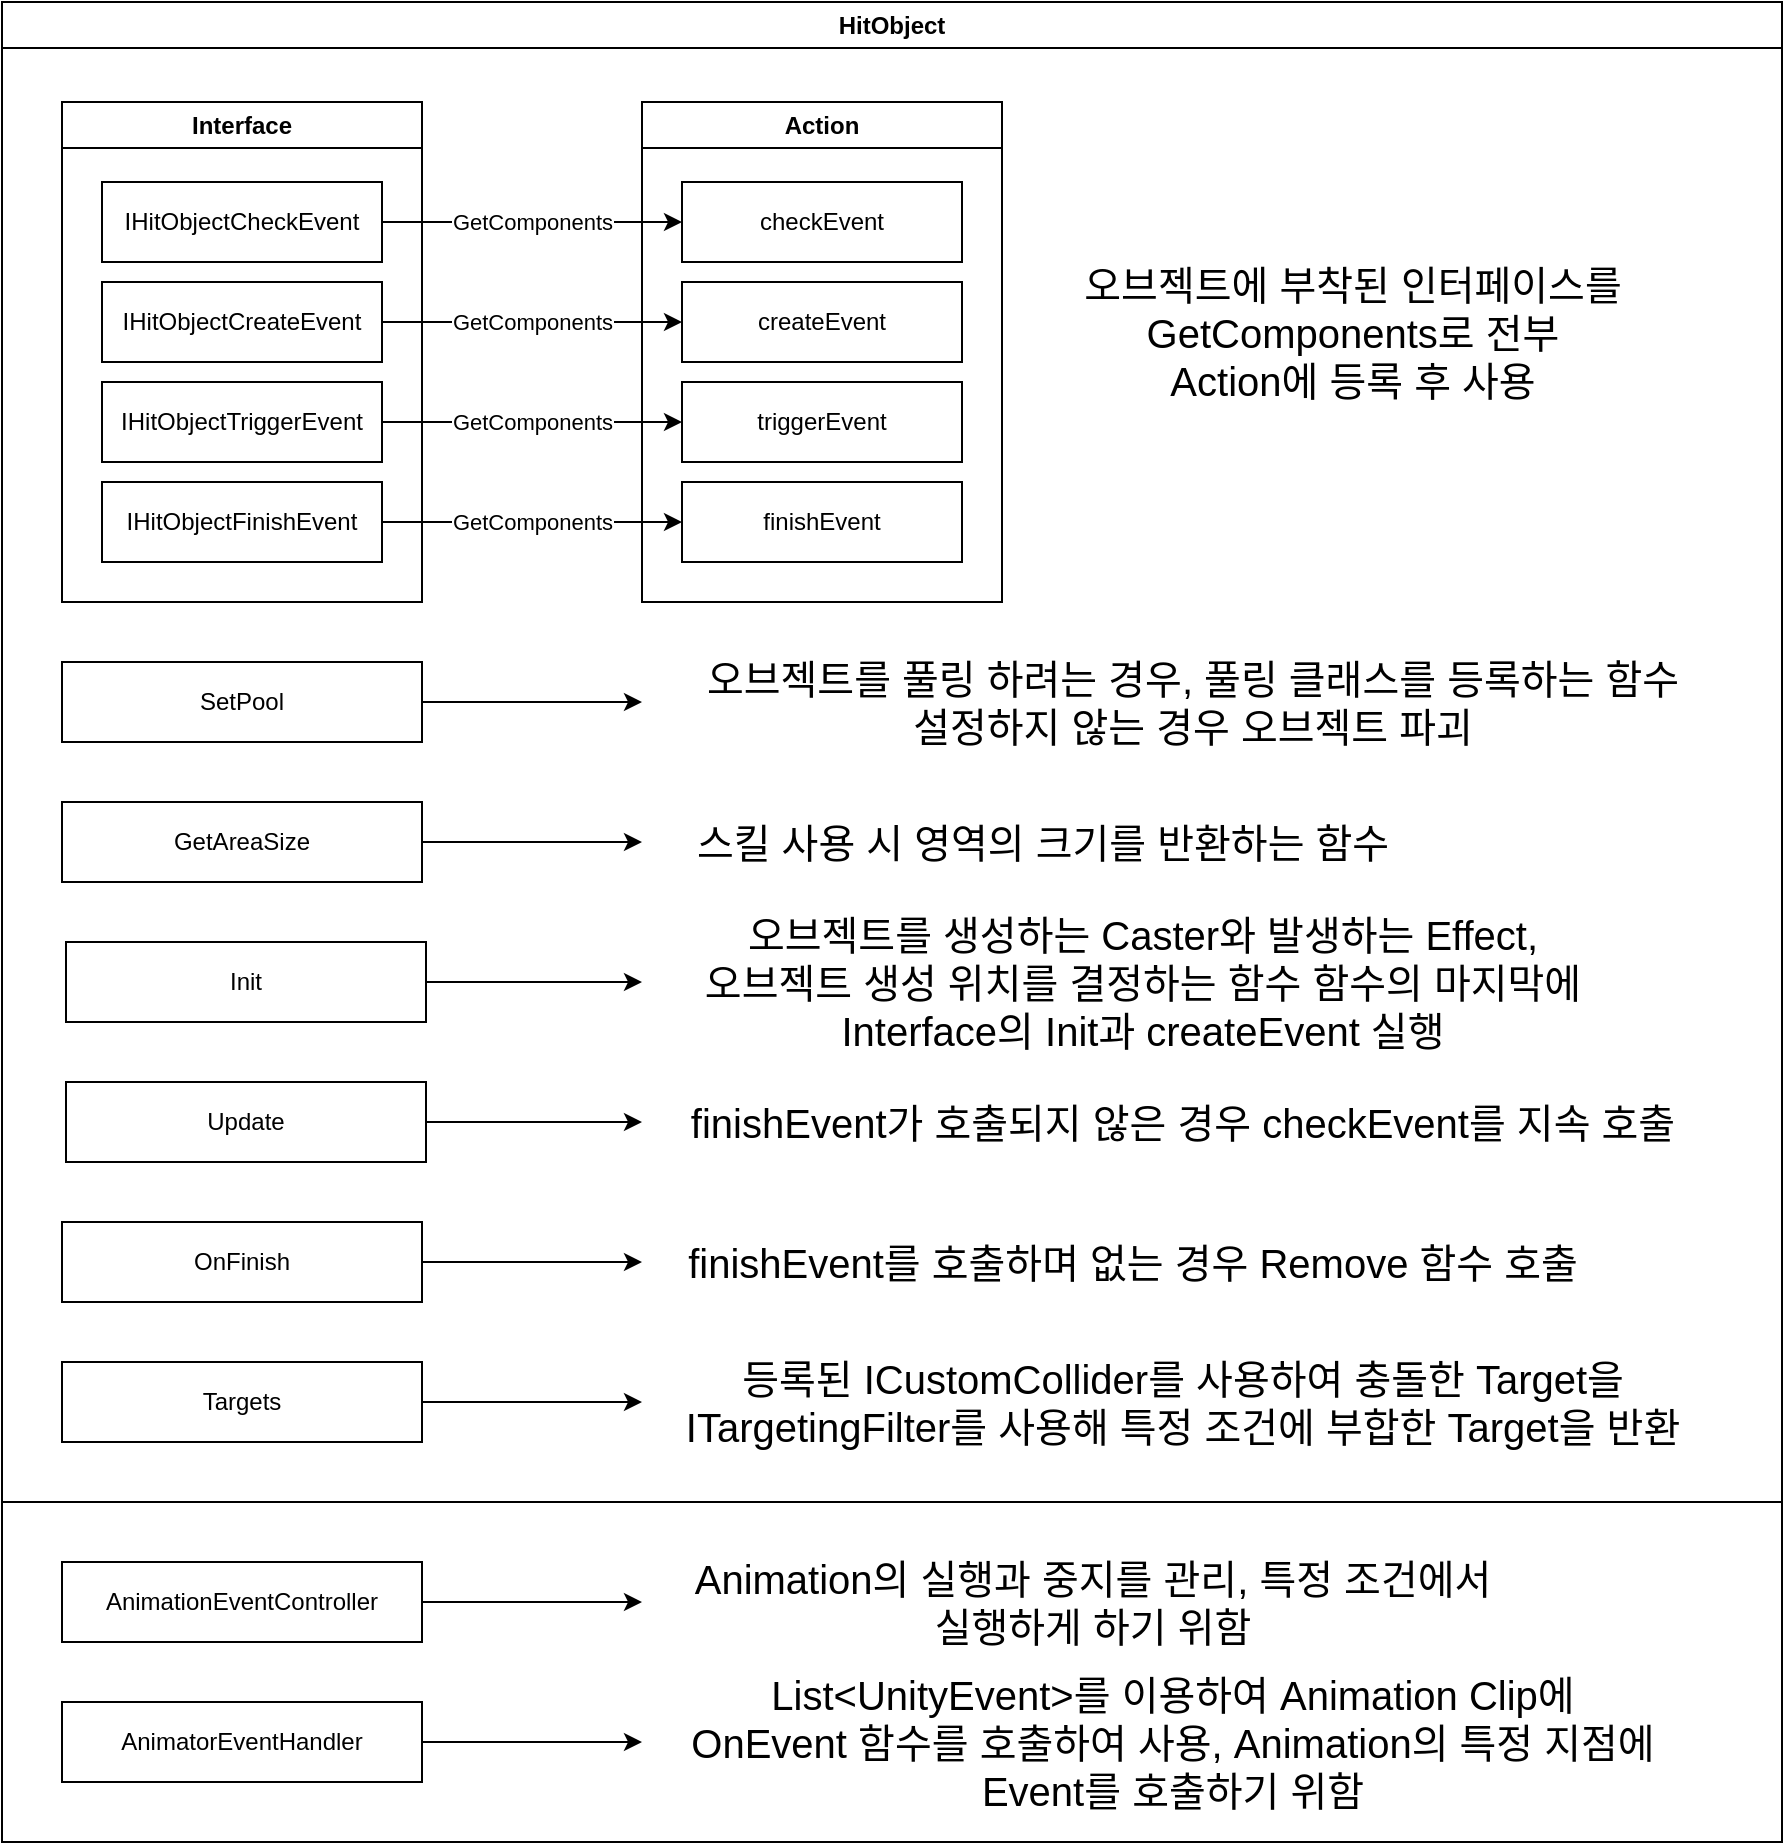 <mxfile version="26.1.0">
  <diagram name="페이지-1" id="2mG5g3mn1gVikXHXEm1A">
    <mxGraphModel dx="1434" dy="746" grid="1" gridSize="10" guides="1" tooltips="1" connect="1" arrows="1" fold="1" page="1" pageScale="1" pageWidth="827" pageHeight="1169" math="0" shadow="0">
      <root>
        <mxCell id="0" />
        <mxCell id="1" parent="0" />
        <mxCell id="8npNKYCjtlDMxCNLChg7-4" value="HitObject" style="swimlane;whiteSpace=wrap;html=1;startSize=23;" vertex="1" parent="1">
          <mxGeometry x="40" y="40" width="890" height="920" as="geometry" />
        </mxCell>
        <mxCell id="8npNKYCjtlDMxCNLChg7-24" value="Interface" style="swimlane;whiteSpace=wrap;html=1;" vertex="1" parent="8npNKYCjtlDMxCNLChg7-4">
          <mxGeometry x="30" y="50" width="180" height="250" as="geometry" />
        </mxCell>
        <mxCell id="8npNKYCjtlDMxCNLChg7-5" value="IHitObjectCheckEvent" style="rounded=0;whiteSpace=wrap;html=1;" vertex="1" parent="8npNKYCjtlDMxCNLChg7-24">
          <mxGeometry x="20" y="40" width="140" height="40" as="geometry" />
        </mxCell>
        <mxCell id="8npNKYCjtlDMxCNLChg7-8" value="IHitObjectFinishEvent" style="rounded=0;whiteSpace=wrap;html=1;" vertex="1" parent="8npNKYCjtlDMxCNLChg7-24">
          <mxGeometry x="20" y="190" width="140" height="40" as="geometry" />
        </mxCell>
        <mxCell id="8npNKYCjtlDMxCNLChg7-6" value="IHitObjectCreateEvent" style="rounded=0;whiteSpace=wrap;html=1;" vertex="1" parent="8npNKYCjtlDMxCNLChg7-24">
          <mxGeometry x="20" y="90" width="140" height="40" as="geometry" />
        </mxCell>
        <mxCell id="8npNKYCjtlDMxCNLChg7-7" value="IHitObjectTriggerEvent" style="rounded=0;whiteSpace=wrap;html=1;" vertex="1" parent="8npNKYCjtlDMxCNLChg7-24">
          <mxGeometry x="20" y="140" width="140" height="40" as="geometry" />
        </mxCell>
        <mxCell id="8npNKYCjtlDMxCNLChg7-25" value="Action" style="swimlane;whiteSpace=wrap;html=1;" vertex="1" parent="8npNKYCjtlDMxCNLChg7-4">
          <mxGeometry x="320" y="50" width="180" height="250" as="geometry" />
        </mxCell>
        <mxCell id="8npNKYCjtlDMxCNLChg7-17" value="finishEvent" style="rounded=0;whiteSpace=wrap;html=1;" vertex="1" parent="8npNKYCjtlDMxCNLChg7-25">
          <mxGeometry x="20" y="190" width="140" height="40" as="geometry" />
        </mxCell>
        <mxCell id="8npNKYCjtlDMxCNLChg7-16" value="triggerEvent" style="rounded=0;whiteSpace=wrap;html=1;" vertex="1" parent="8npNKYCjtlDMxCNLChg7-25">
          <mxGeometry x="20" y="140" width="140" height="40" as="geometry" />
        </mxCell>
        <mxCell id="8npNKYCjtlDMxCNLChg7-15" value="createEvent" style="rounded=0;whiteSpace=wrap;html=1;" vertex="1" parent="8npNKYCjtlDMxCNLChg7-25">
          <mxGeometry x="20" y="90" width="140" height="40" as="geometry" />
        </mxCell>
        <mxCell id="8npNKYCjtlDMxCNLChg7-9" value="checkEvent" style="rounded=0;whiteSpace=wrap;html=1;" vertex="1" parent="8npNKYCjtlDMxCNLChg7-25">
          <mxGeometry x="20" y="40" width="140" height="40" as="geometry" />
        </mxCell>
        <mxCell id="8npNKYCjtlDMxCNLChg7-23" value="GetComponents" style="edgeStyle=orthogonalEdgeStyle;rounded=0;orthogonalLoop=1;jettySize=auto;html=1;exitX=1;exitY=0.5;exitDx=0;exitDy=0;entryX=0;entryY=0.5;entryDx=0;entryDy=0;" edge="1" parent="8npNKYCjtlDMxCNLChg7-4" source="8npNKYCjtlDMxCNLChg7-8" target="8npNKYCjtlDMxCNLChg7-17">
          <mxGeometry relative="1" as="geometry" />
        </mxCell>
        <mxCell id="8npNKYCjtlDMxCNLChg7-22" value="GetComponents" style="edgeStyle=orthogonalEdgeStyle;rounded=0;orthogonalLoop=1;jettySize=auto;html=1;exitX=1;exitY=0.5;exitDx=0;exitDy=0;entryX=0;entryY=0.5;entryDx=0;entryDy=0;" edge="1" parent="8npNKYCjtlDMxCNLChg7-4" source="8npNKYCjtlDMxCNLChg7-7" target="8npNKYCjtlDMxCNLChg7-16">
          <mxGeometry relative="1" as="geometry" />
        </mxCell>
        <mxCell id="8npNKYCjtlDMxCNLChg7-21" value="GetComponents" style="edgeStyle=orthogonalEdgeStyle;rounded=0;orthogonalLoop=1;jettySize=auto;html=1;exitX=1;exitY=0.5;exitDx=0;exitDy=0;" edge="1" parent="8npNKYCjtlDMxCNLChg7-4" source="8npNKYCjtlDMxCNLChg7-6" target="8npNKYCjtlDMxCNLChg7-15">
          <mxGeometry relative="1" as="geometry" />
        </mxCell>
        <mxCell id="8npNKYCjtlDMxCNLChg7-10" value="GetComponents" style="edgeStyle=orthogonalEdgeStyle;rounded=0;orthogonalLoop=1;jettySize=auto;html=1;" edge="1" parent="8npNKYCjtlDMxCNLChg7-4" source="8npNKYCjtlDMxCNLChg7-5" target="8npNKYCjtlDMxCNLChg7-9">
          <mxGeometry relative="1" as="geometry" />
        </mxCell>
        <mxCell id="8npNKYCjtlDMxCNLChg7-26" value="오브젝트에 부착된 인터페이스를&lt;div&gt;GetComponents로&amp;nbsp;&lt;span style=&quot;background-color: transparent; color: light-dark(rgb(0, 0, 0), rgb(255, 255, 255));&quot;&gt;전부&lt;/span&gt;&lt;/div&gt;&lt;div&gt;&lt;span style=&quot;background-color: transparent; color: light-dark(rgb(0, 0, 0), rgb(255, 255, 255));&quot;&gt;Action에 등록 후 사용&lt;/span&gt;&lt;/div&gt;" style="text;html=1;align=center;verticalAlign=middle;resizable=0;points=[];autosize=1;strokeColor=none;fillColor=none;fontSize=20;" vertex="1" parent="8npNKYCjtlDMxCNLChg7-4">
          <mxGeometry x="520" y="120" width="310" height="90" as="geometry" />
        </mxCell>
        <mxCell id="8npNKYCjtlDMxCNLChg7-31" style="edgeStyle=orthogonalEdgeStyle;rounded=0;orthogonalLoop=1;jettySize=auto;html=1;" edge="1" parent="8npNKYCjtlDMxCNLChg7-4" source="8npNKYCjtlDMxCNLChg7-27" target="8npNKYCjtlDMxCNLChg7-29">
          <mxGeometry relative="1" as="geometry" />
        </mxCell>
        <mxCell id="8npNKYCjtlDMxCNLChg7-27" value="SetPool" style="rounded=0;whiteSpace=wrap;html=1;" vertex="1" parent="8npNKYCjtlDMxCNLChg7-4">
          <mxGeometry x="30" y="330" width="180" height="40" as="geometry" />
        </mxCell>
        <mxCell id="8npNKYCjtlDMxCNLChg7-29" value="오브젝트를 풀링 하려는 경우, 풀링 클래스를 등록하는 함수&lt;div&gt;설정하지 않는 경우 오브젝트&amp;nbsp;&lt;span style=&quot;background-color: transparent; color: light-dark(rgb(0, 0, 0), rgb(255, 255, 255));&quot;&gt;파괴&lt;/span&gt;&lt;/div&gt;" style="text;html=1;align=center;verticalAlign=middle;resizable=0;points=[];autosize=1;strokeColor=none;fillColor=none;fontSize=20;" vertex="1" parent="8npNKYCjtlDMxCNLChg7-4">
          <mxGeometry x="320" y="320" width="550" height="60" as="geometry" />
        </mxCell>
        <mxCell id="8npNKYCjtlDMxCNLChg7-32" style="edgeStyle=orthogonalEdgeStyle;rounded=0;orthogonalLoop=1;jettySize=auto;html=1;" edge="1" parent="8npNKYCjtlDMxCNLChg7-4" source="8npNKYCjtlDMxCNLChg7-33" target="8npNKYCjtlDMxCNLChg7-34">
          <mxGeometry relative="1" as="geometry" />
        </mxCell>
        <mxCell id="8npNKYCjtlDMxCNLChg7-33" value="GetAreaSize" style="rounded=0;whiteSpace=wrap;html=1;" vertex="1" parent="8npNKYCjtlDMxCNLChg7-4">
          <mxGeometry x="30" y="400" width="180" height="40" as="geometry" />
        </mxCell>
        <mxCell id="8npNKYCjtlDMxCNLChg7-34" value="스킬 사용 시 영역의 크기를 반환하는 함수" style="text;html=1;align=center;verticalAlign=middle;resizable=0;points=[];autosize=1;strokeColor=none;fillColor=none;fontSize=20;" vertex="1" parent="8npNKYCjtlDMxCNLChg7-4">
          <mxGeometry x="320" y="400" width="400" height="40" as="geometry" />
        </mxCell>
        <mxCell id="8npNKYCjtlDMxCNLChg7-35" style="edgeStyle=orthogonalEdgeStyle;rounded=0;orthogonalLoop=1;jettySize=auto;html=1;" edge="1" parent="8npNKYCjtlDMxCNLChg7-4" source="8npNKYCjtlDMxCNLChg7-36" target="8npNKYCjtlDMxCNLChg7-37">
          <mxGeometry relative="1" as="geometry" />
        </mxCell>
        <mxCell id="8npNKYCjtlDMxCNLChg7-36" value="Init" style="rounded=0;whiteSpace=wrap;html=1;" vertex="1" parent="8npNKYCjtlDMxCNLChg7-4">
          <mxGeometry x="32" y="470" width="180" height="40" as="geometry" />
        </mxCell>
        <mxCell id="8npNKYCjtlDMxCNLChg7-37" value="오브젝트를 생성하는 Caster와 발생하는 Effect,&lt;div&gt;오브젝트 생성 위치를&amp;nbsp;&lt;span style=&quot;background-color: transparent; color: light-dark(rgb(0, 0, 0), rgb(255, 255, 255));&quot;&gt;결정하는 함수 함수의 마지막에&lt;/span&gt;&lt;/div&gt;&lt;div&gt;Interface의 Init과 createEvent 실행&lt;/div&gt;" style="text;html=1;align=center;verticalAlign=middle;resizable=0;points=[];autosize=1;strokeColor=none;fillColor=none;fontSize=20;" vertex="1" parent="8npNKYCjtlDMxCNLChg7-4">
          <mxGeometry x="320" y="445" width="500" height="90" as="geometry" />
        </mxCell>
        <mxCell id="8npNKYCjtlDMxCNLChg7-38" style="edgeStyle=orthogonalEdgeStyle;rounded=0;orthogonalLoop=1;jettySize=auto;html=1;" edge="1" parent="8npNKYCjtlDMxCNLChg7-4" source="8npNKYCjtlDMxCNLChg7-39" target="8npNKYCjtlDMxCNLChg7-40">
          <mxGeometry relative="1" as="geometry" />
        </mxCell>
        <mxCell id="8npNKYCjtlDMxCNLChg7-39" value="Update" style="rounded=0;whiteSpace=wrap;html=1;" vertex="1" parent="8npNKYCjtlDMxCNLChg7-4">
          <mxGeometry x="32" y="540" width="180" height="40" as="geometry" />
        </mxCell>
        <mxCell id="8npNKYCjtlDMxCNLChg7-40" value="finishEvent가 호출되지 않은 경우 checkEvent를 지속 호출" style="text;html=1;align=center;verticalAlign=middle;resizable=0;points=[];autosize=1;strokeColor=none;fillColor=none;fontSize=20;" vertex="1" parent="8npNKYCjtlDMxCNLChg7-4">
          <mxGeometry x="320" y="540" width="540" height="40" as="geometry" />
        </mxCell>
        <mxCell id="8npNKYCjtlDMxCNLChg7-41" style="edgeStyle=orthogonalEdgeStyle;rounded=0;orthogonalLoop=1;jettySize=auto;html=1;" edge="1" parent="8npNKYCjtlDMxCNLChg7-4" source="8npNKYCjtlDMxCNLChg7-42" target="8npNKYCjtlDMxCNLChg7-43">
          <mxGeometry relative="1" as="geometry" />
        </mxCell>
        <mxCell id="8npNKYCjtlDMxCNLChg7-42" value="OnFinish" style="rounded=0;whiteSpace=wrap;html=1;" vertex="1" parent="8npNKYCjtlDMxCNLChg7-4">
          <mxGeometry x="30" y="610" width="180" height="40" as="geometry" />
        </mxCell>
        <mxCell id="8npNKYCjtlDMxCNLChg7-43" value="finishEvent를 호출하며 없는 경우 Remove 함수 호출" style="text;html=1;align=center;verticalAlign=middle;resizable=0;points=[];autosize=1;strokeColor=none;fillColor=none;fontSize=20;" vertex="1" parent="8npNKYCjtlDMxCNLChg7-4">
          <mxGeometry x="320" y="610" width="490" height="40" as="geometry" />
        </mxCell>
        <mxCell id="8npNKYCjtlDMxCNLChg7-44" style="edgeStyle=orthogonalEdgeStyle;rounded=0;orthogonalLoop=1;jettySize=auto;html=1;" edge="1" parent="8npNKYCjtlDMxCNLChg7-4" source="8npNKYCjtlDMxCNLChg7-45" target="8npNKYCjtlDMxCNLChg7-46">
          <mxGeometry relative="1" as="geometry" />
        </mxCell>
        <mxCell id="8npNKYCjtlDMxCNLChg7-45" value="Targets" style="rounded=0;whiteSpace=wrap;html=1;" vertex="1" parent="8npNKYCjtlDMxCNLChg7-4">
          <mxGeometry x="30" y="680" width="180" height="40" as="geometry" />
        </mxCell>
        <mxCell id="8npNKYCjtlDMxCNLChg7-46" value="등록된&amp;nbsp;ICustomCollider를 사용하여 충돌한 Target을&lt;div&gt;ITargetingFilter를 사용해 특정 조건에 부합한 Target을 반환&lt;/div&gt;" style="text;html=1;align=center;verticalAlign=middle;resizable=0;points=[];autosize=1;strokeColor=none;fillColor=none;fontSize=20;" vertex="1" parent="8npNKYCjtlDMxCNLChg7-4">
          <mxGeometry x="320" y="670" width="540" height="60" as="geometry" />
        </mxCell>
        <mxCell id="8npNKYCjtlDMxCNLChg7-48" style="edgeStyle=orthogonalEdgeStyle;rounded=0;orthogonalLoop=1;jettySize=auto;html=1;" edge="1" parent="8npNKYCjtlDMxCNLChg7-4" source="8npNKYCjtlDMxCNLChg7-49" target="8npNKYCjtlDMxCNLChg7-50">
          <mxGeometry relative="1" as="geometry" />
        </mxCell>
        <mxCell id="8npNKYCjtlDMxCNLChg7-49" value="AnimationEventController" style="rounded=0;whiteSpace=wrap;html=1;" vertex="1" parent="8npNKYCjtlDMxCNLChg7-4">
          <mxGeometry x="30" y="780" width="180" height="40" as="geometry" />
        </mxCell>
        <mxCell id="8npNKYCjtlDMxCNLChg7-50" value="Animation의 실행과 중지를 관리,&amp;nbsp;&lt;span style=&quot;background-color: transparent; color: light-dark(rgb(0, 0, 0), rgb(255, 255, 255));&quot;&gt;특정 조건에서&lt;/span&gt;&lt;div&gt;&lt;span style=&quot;background-color: transparent; color: light-dark(rgb(0, 0, 0), rgb(255, 255, 255));&quot;&gt;실행하게 하기 위함&lt;/span&gt;&lt;/div&gt;" style="text;html=1;align=center;verticalAlign=middle;resizable=0;points=[];autosize=1;strokeColor=none;fillColor=none;fontSize=20;" vertex="1" parent="8npNKYCjtlDMxCNLChg7-4">
          <mxGeometry x="320" y="770" width="450" height="60" as="geometry" />
        </mxCell>
        <mxCell id="8npNKYCjtlDMxCNLChg7-53" style="edgeStyle=orthogonalEdgeStyle;rounded=0;orthogonalLoop=1;jettySize=auto;html=1;" edge="1" parent="8npNKYCjtlDMxCNLChg7-4" source="8npNKYCjtlDMxCNLChg7-54" target="8npNKYCjtlDMxCNLChg7-55">
          <mxGeometry relative="1" as="geometry" />
        </mxCell>
        <mxCell id="8npNKYCjtlDMxCNLChg7-54" value="AnimatorEventHandler" style="rounded=0;whiteSpace=wrap;html=1;" vertex="1" parent="8npNKYCjtlDMxCNLChg7-4">
          <mxGeometry x="30" y="850" width="180" height="40" as="geometry" />
        </mxCell>
        <mxCell id="8npNKYCjtlDMxCNLChg7-55" value="List&amp;lt;UnityEvent&amp;gt;를 이용하여 Animation Clip에&lt;div&gt;&lt;span style=&quot;background-color: transparent; color: light-dark(rgb(0, 0, 0), rgb(255, 255, 255));&quot;&gt;OnEvent&amp;nbsp;&lt;/span&gt;&lt;span style=&quot;background-color: transparent; color: light-dark(rgb(0, 0, 0), rgb(255, 255, 255));&quot;&gt;함수를&amp;nbsp;&lt;/span&gt;&lt;span style=&quot;background-color: transparent; color: light-dark(rgb(0, 0, 0), rgb(255, 255, 255));&quot;&gt;호출하여 사용, Animation의 특정 지점에&lt;/span&gt;&lt;/div&gt;&lt;div&gt;&lt;span style=&quot;background-color: transparent; color: light-dark(rgb(0, 0, 0), rgb(255, 255, 255));&quot;&gt;Event를 호출하기 위함&lt;/span&gt;&lt;/div&gt;" style="text;html=1;align=center;verticalAlign=middle;resizable=0;points=[];autosize=1;strokeColor=none;fillColor=none;fontSize=20;" vertex="1" parent="8npNKYCjtlDMxCNLChg7-4">
          <mxGeometry x="320" y="825" width="530" height="90" as="geometry" />
        </mxCell>
        <mxCell id="8npNKYCjtlDMxCNLChg7-51" value="" style="endArrow=none;html=1;rounded=0;" edge="1" parent="1">
          <mxGeometry width="50" height="50" relative="1" as="geometry">
            <mxPoint x="40" y="790" as="sourcePoint" />
            <mxPoint x="930" y="790" as="targetPoint" />
          </mxGeometry>
        </mxCell>
      </root>
    </mxGraphModel>
  </diagram>
</mxfile>
